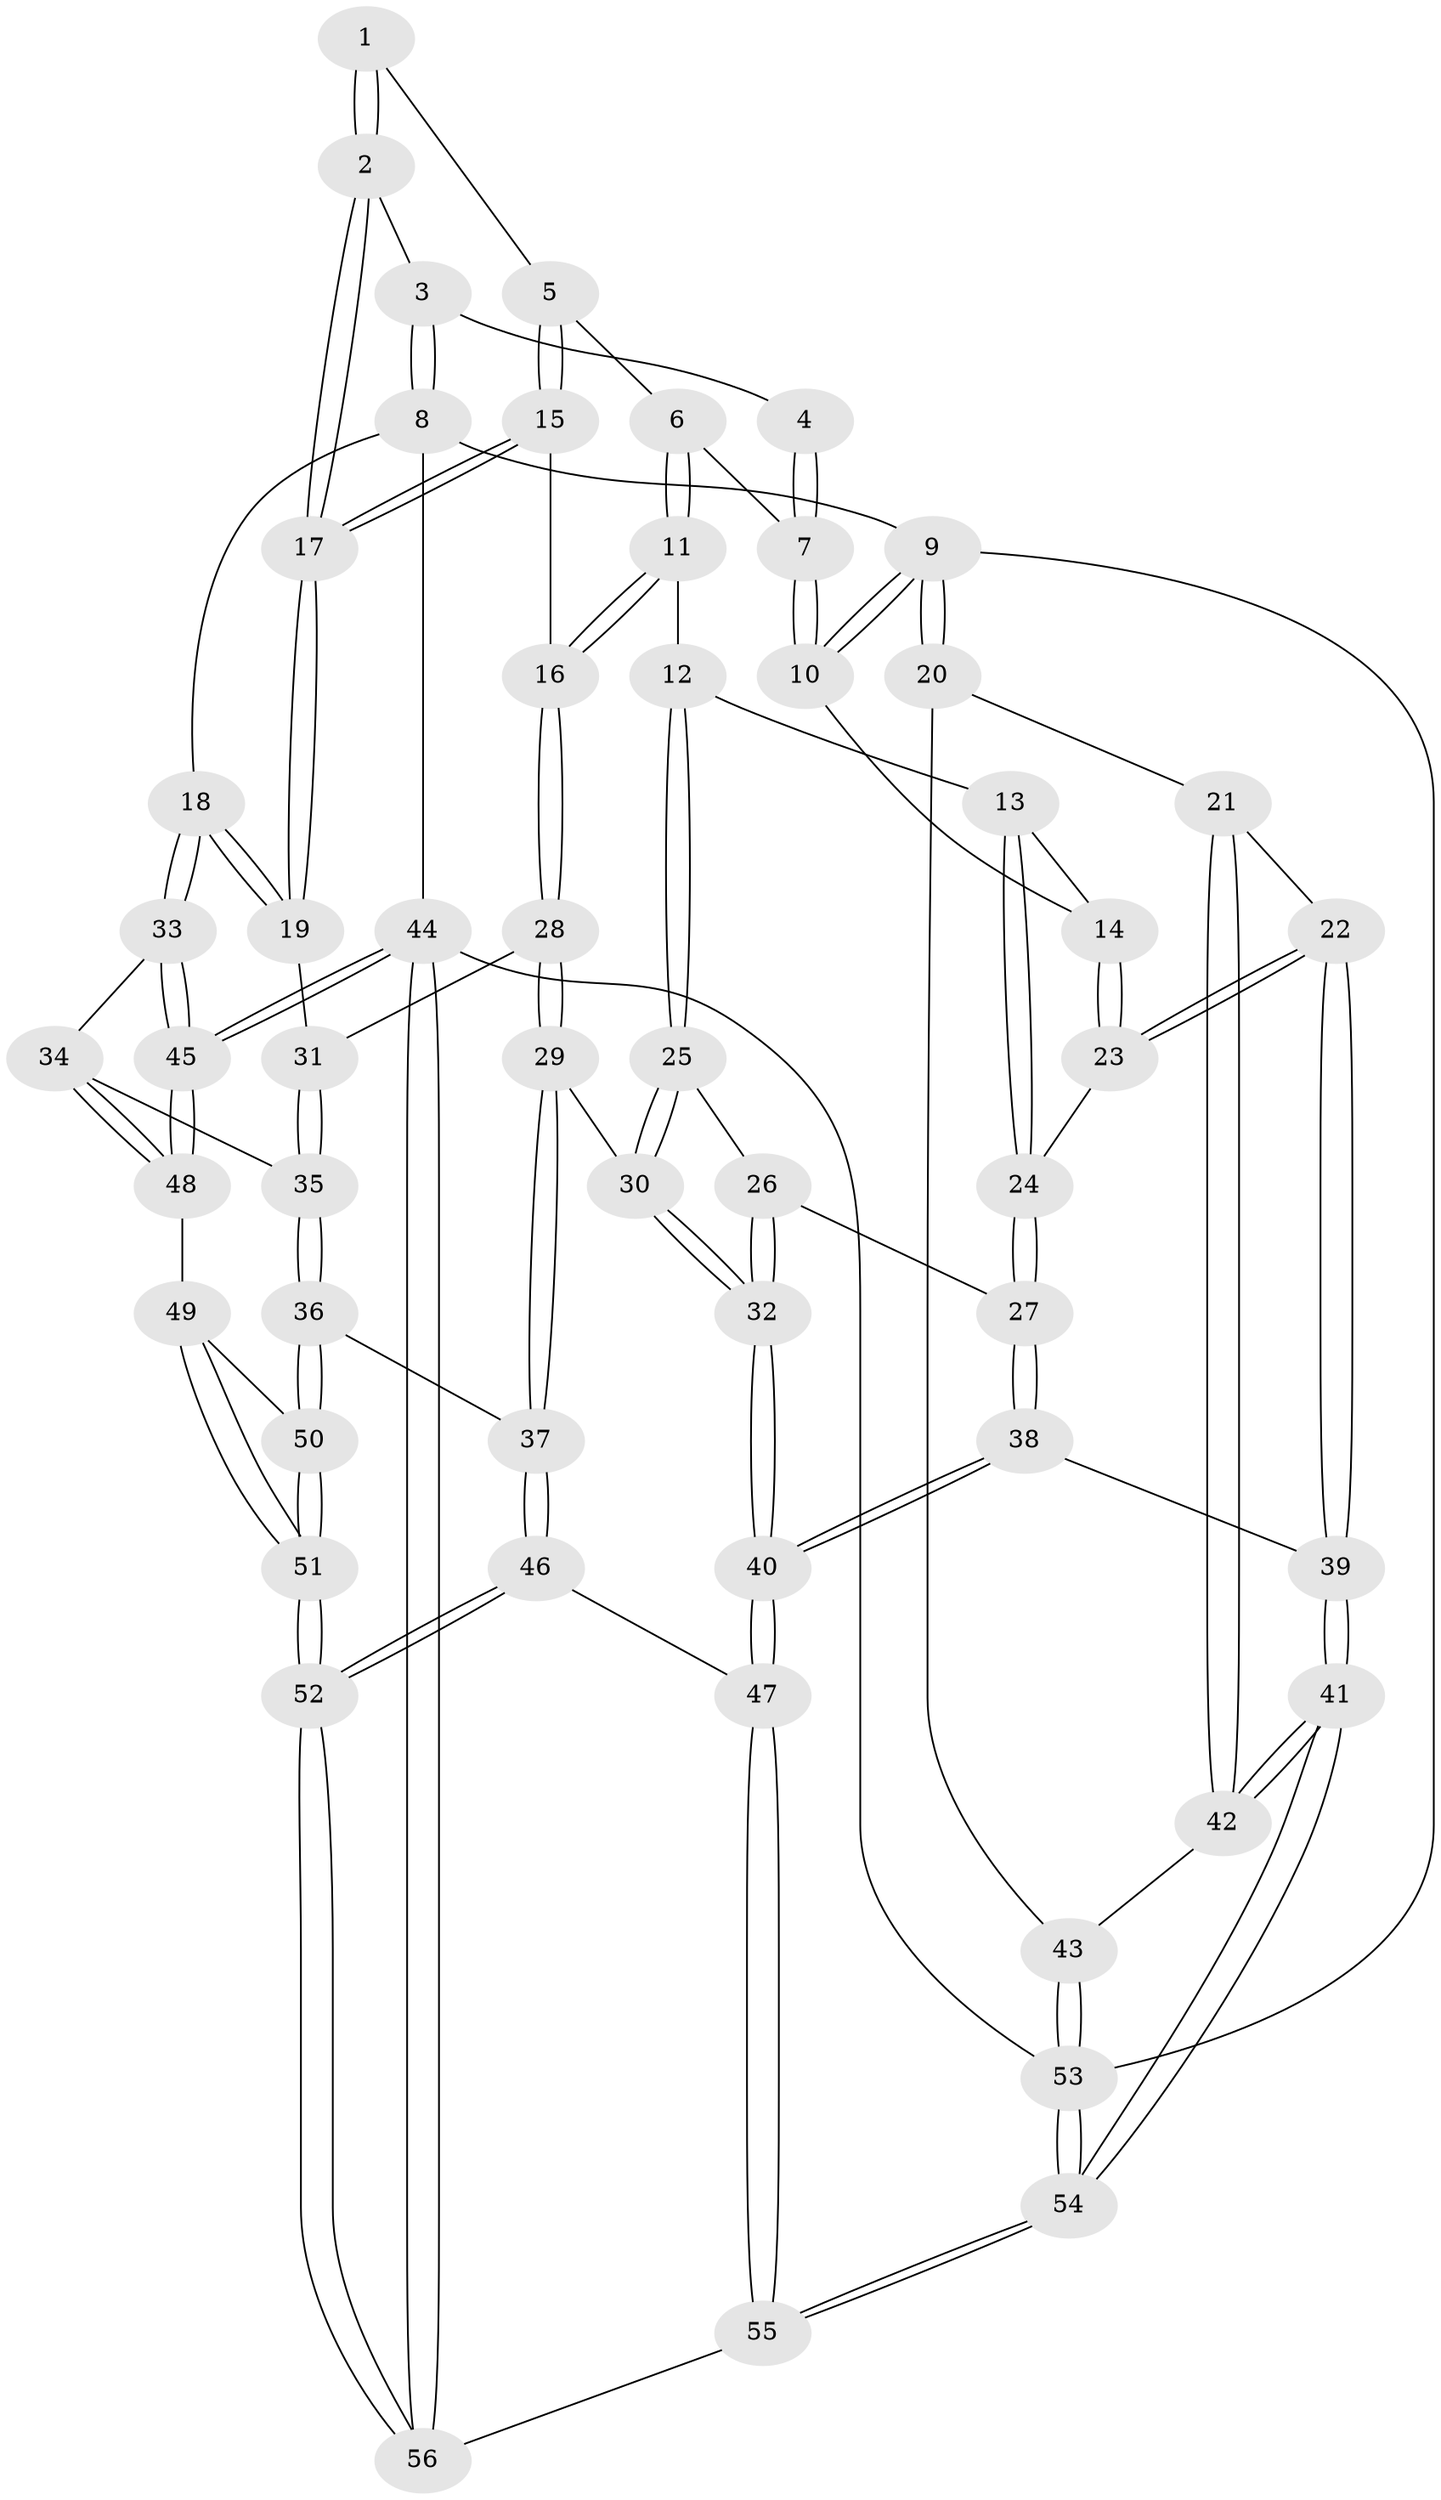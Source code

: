 // coarse degree distribution, {4: 0.175, 3: 0.675, 5: 0.075, 2: 0.075}
// Generated by graph-tools (version 1.1) at 2025/54/03/04/25 22:54:18]
// undirected, 56 vertices, 137 edges
graph export_dot {
  node [color=gray90,style=filled];
  1 [pos="+0.6938425958536716+0.17664288357011393"];
  2 [pos="+0.7790989640629641+0.2043894893020521"];
  3 [pos="+0.9701090222446829+0"];
  4 [pos="+0.6839370399905484+0"];
  5 [pos="+0.6591062679945668+0.2016929141569829"];
  6 [pos="+0.6095712013723179+0.16700104539052676"];
  7 [pos="+0.44109796874206075+0"];
  8 [pos="+1+0"];
  9 [pos="+0+0"];
  10 [pos="+0.4333290441955443+0"];
  11 [pos="+0.5675631986217483+0.2901743106274236"];
  12 [pos="+0.5456978371642521+0.28822983902463173"];
  13 [pos="+0.4171140522285566+0.15538222625316178"];
  14 [pos="+0.3835530488014348+0.015507373206889628"];
  15 [pos="+0.6635314892155291+0.2546215959873716"];
  16 [pos="+0.5898037539329443+0.2988524679219634"];
  17 [pos="+0.7818010456329465+0.29440086569329327"];
  18 [pos="+1+0.20163506148121663"];
  19 [pos="+0.7988486762408791+0.3245660007890579"];
  20 [pos="+0+0.2529170551968716"];
  21 [pos="+0+0.2674544386400167"];
  22 [pos="+0.03458102791307442+0.2691701537199711"];
  23 [pos="+0.1366959928998487+0.2278234394875952"];
  24 [pos="+0.3609116524269462+0.3730676654764299"];
  25 [pos="+0.5229895959394212+0.3221914087732661"];
  26 [pos="+0.4813742190528931+0.3488971716771062"];
  27 [pos="+0.3620406248129489+0.37796712093565304"];
  28 [pos="+0.6430112728003422+0.39731759129087596"];
  29 [pos="+0.6128122985462979+0.4813395475462438"];
  30 [pos="+0.5497455523416435+0.48874184219008016"];
  31 [pos="+0.7968367090438757+0.3304085355922605"];
  32 [pos="+0.5323664368991755+0.49477490845889077"];
  33 [pos="+1+0.3384229177092752"];
  34 [pos="+0.9157724285948962+0.4999949497277423"];
  35 [pos="+0.8395744985822358+0.5195132516655632"];
  36 [pos="+0.8332450579122709+0.5286357301355946"];
  37 [pos="+0.697223852585945+0.5543690969220949"];
  38 [pos="+0.34121086222392916+0.5466364878467865"];
  39 [pos="+0.2864691657760511+0.5544955167161455"];
  40 [pos="+0.38282351543551457+0.5677256634784655"];
  41 [pos="+0.21225141474083686+0.610148702966486"];
  42 [pos="+0.10817252469445292+0.5567337319856532"];
  43 [pos="+0+0.49805875601505883"];
  44 [pos="+1+1"];
  45 [pos="+1+0.6861111192258481"];
  46 [pos="+0.6218697078666946+0.7959477973381087"];
  47 [pos="+0.4945591505635946+0.7747761547071987"];
  48 [pos="+1+0.686592903633848"];
  49 [pos="+1+0.6870684663996897"];
  50 [pos="+0.8641377156950656+0.6311213428567972"];
  51 [pos="+0.7717378042690423+0.9034666013157371"];
  52 [pos="+0.7676540090239014+0.9097859575051541"];
  53 [pos="+0+1"];
  54 [pos="+0+1"];
  55 [pos="+0.055972669908339205+1"];
  56 [pos="+0.8391719803706441+1"];
  1 -- 2;
  1 -- 2;
  1 -- 5;
  2 -- 3;
  2 -- 17;
  2 -- 17;
  3 -- 4;
  3 -- 8;
  3 -- 8;
  4 -- 7;
  4 -- 7;
  5 -- 6;
  5 -- 15;
  5 -- 15;
  6 -- 7;
  6 -- 11;
  6 -- 11;
  7 -- 10;
  7 -- 10;
  8 -- 9;
  8 -- 18;
  8 -- 44;
  9 -- 10;
  9 -- 10;
  9 -- 20;
  9 -- 20;
  9 -- 53;
  10 -- 14;
  11 -- 12;
  11 -- 16;
  11 -- 16;
  12 -- 13;
  12 -- 25;
  12 -- 25;
  13 -- 14;
  13 -- 24;
  13 -- 24;
  14 -- 23;
  14 -- 23;
  15 -- 16;
  15 -- 17;
  15 -- 17;
  16 -- 28;
  16 -- 28;
  17 -- 19;
  17 -- 19;
  18 -- 19;
  18 -- 19;
  18 -- 33;
  18 -- 33;
  19 -- 31;
  20 -- 21;
  20 -- 43;
  21 -- 22;
  21 -- 42;
  21 -- 42;
  22 -- 23;
  22 -- 23;
  22 -- 39;
  22 -- 39;
  23 -- 24;
  24 -- 27;
  24 -- 27;
  25 -- 26;
  25 -- 30;
  25 -- 30;
  26 -- 27;
  26 -- 32;
  26 -- 32;
  27 -- 38;
  27 -- 38;
  28 -- 29;
  28 -- 29;
  28 -- 31;
  29 -- 30;
  29 -- 37;
  29 -- 37;
  30 -- 32;
  30 -- 32;
  31 -- 35;
  31 -- 35;
  32 -- 40;
  32 -- 40;
  33 -- 34;
  33 -- 45;
  33 -- 45;
  34 -- 35;
  34 -- 48;
  34 -- 48;
  35 -- 36;
  35 -- 36;
  36 -- 37;
  36 -- 50;
  36 -- 50;
  37 -- 46;
  37 -- 46;
  38 -- 39;
  38 -- 40;
  38 -- 40;
  39 -- 41;
  39 -- 41;
  40 -- 47;
  40 -- 47;
  41 -- 42;
  41 -- 42;
  41 -- 54;
  41 -- 54;
  42 -- 43;
  43 -- 53;
  43 -- 53;
  44 -- 45;
  44 -- 45;
  44 -- 56;
  44 -- 56;
  44 -- 53;
  45 -- 48;
  45 -- 48;
  46 -- 47;
  46 -- 52;
  46 -- 52;
  47 -- 55;
  47 -- 55;
  48 -- 49;
  49 -- 50;
  49 -- 51;
  49 -- 51;
  50 -- 51;
  50 -- 51;
  51 -- 52;
  51 -- 52;
  52 -- 56;
  52 -- 56;
  53 -- 54;
  53 -- 54;
  54 -- 55;
  54 -- 55;
  55 -- 56;
}
